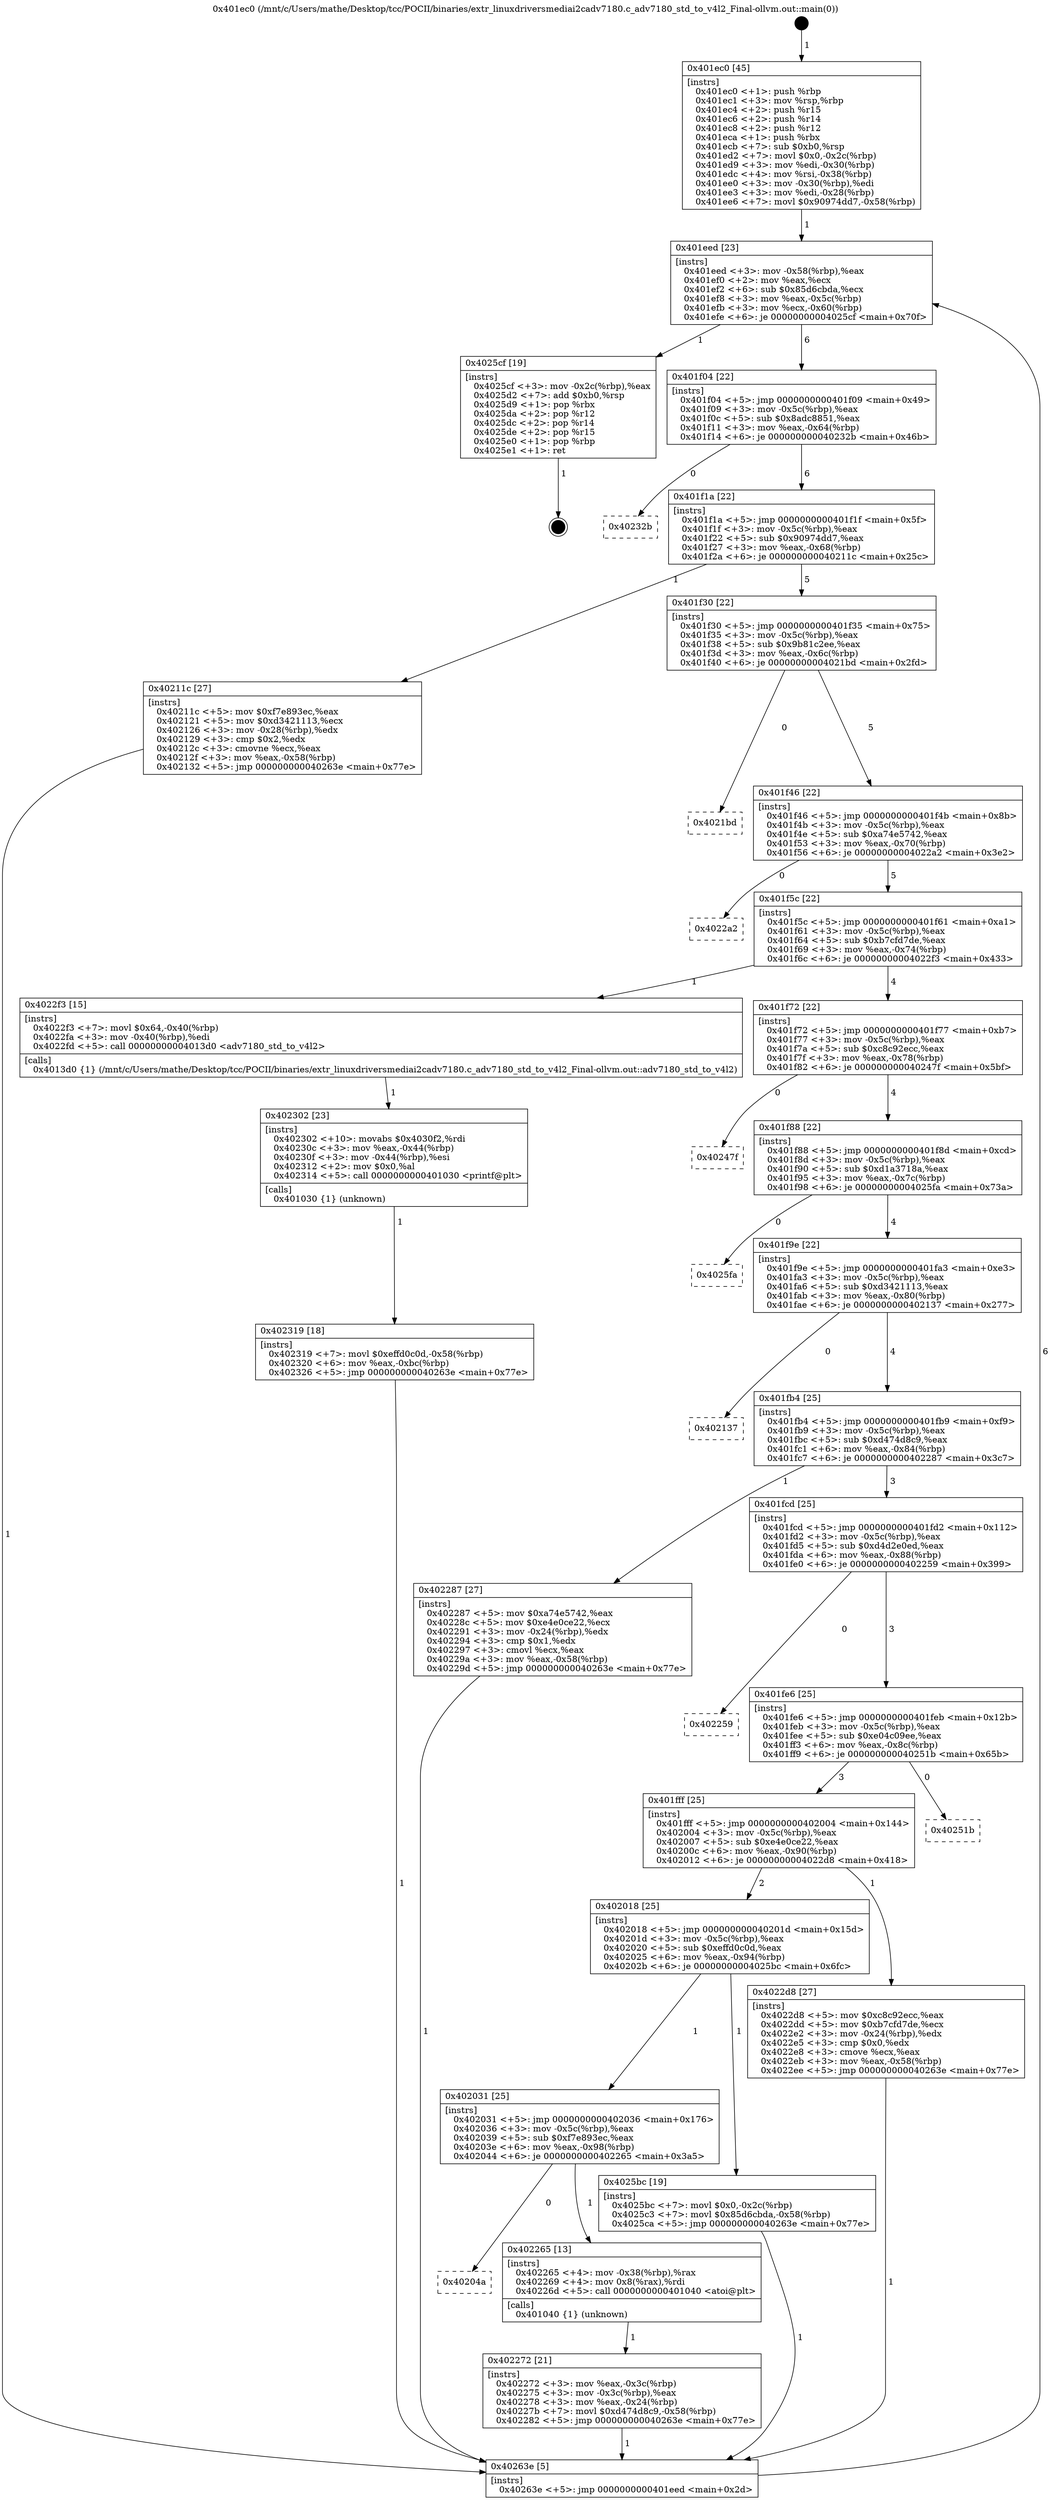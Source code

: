 digraph "0x401ec0" {
  label = "0x401ec0 (/mnt/c/Users/mathe/Desktop/tcc/POCII/binaries/extr_linuxdriversmediai2cadv7180.c_adv7180_std_to_v4l2_Final-ollvm.out::main(0))"
  labelloc = "t"
  node[shape=record]

  Entry [label="",width=0.3,height=0.3,shape=circle,fillcolor=black,style=filled]
  "0x401eed" [label="{
     0x401eed [23]\l
     | [instrs]\l
     &nbsp;&nbsp;0x401eed \<+3\>: mov -0x58(%rbp),%eax\l
     &nbsp;&nbsp;0x401ef0 \<+2\>: mov %eax,%ecx\l
     &nbsp;&nbsp;0x401ef2 \<+6\>: sub $0x85d6cbda,%ecx\l
     &nbsp;&nbsp;0x401ef8 \<+3\>: mov %eax,-0x5c(%rbp)\l
     &nbsp;&nbsp;0x401efb \<+3\>: mov %ecx,-0x60(%rbp)\l
     &nbsp;&nbsp;0x401efe \<+6\>: je 00000000004025cf \<main+0x70f\>\l
  }"]
  "0x4025cf" [label="{
     0x4025cf [19]\l
     | [instrs]\l
     &nbsp;&nbsp;0x4025cf \<+3\>: mov -0x2c(%rbp),%eax\l
     &nbsp;&nbsp;0x4025d2 \<+7\>: add $0xb0,%rsp\l
     &nbsp;&nbsp;0x4025d9 \<+1\>: pop %rbx\l
     &nbsp;&nbsp;0x4025da \<+2\>: pop %r12\l
     &nbsp;&nbsp;0x4025dc \<+2\>: pop %r14\l
     &nbsp;&nbsp;0x4025de \<+2\>: pop %r15\l
     &nbsp;&nbsp;0x4025e0 \<+1\>: pop %rbp\l
     &nbsp;&nbsp;0x4025e1 \<+1\>: ret\l
  }"]
  "0x401f04" [label="{
     0x401f04 [22]\l
     | [instrs]\l
     &nbsp;&nbsp;0x401f04 \<+5\>: jmp 0000000000401f09 \<main+0x49\>\l
     &nbsp;&nbsp;0x401f09 \<+3\>: mov -0x5c(%rbp),%eax\l
     &nbsp;&nbsp;0x401f0c \<+5\>: sub $0x8adc8851,%eax\l
     &nbsp;&nbsp;0x401f11 \<+3\>: mov %eax,-0x64(%rbp)\l
     &nbsp;&nbsp;0x401f14 \<+6\>: je 000000000040232b \<main+0x46b\>\l
  }"]
  Exit [label="",width=0.3,height=0.3,shape=circle,fillcolor=black,style=filled,peripheries=2]
  "0x40232b" [label="{
     0x40232b\l
  }", style=dashed]
  "0x401f1a" [label="{
     0x401f1a [22]\l
     | [instrs]\l
     &nbsp;&nbsp;0x401f1a \<+5\>: jmp 0000000000401f1f \<main+0x5f\>\l
     &nbsp;&nbsp;0x401f1f \<+3\>: mov -0x5c(%rbp),%eax\l
     &nbsp;&nbsp;0x401f22 \<+5\>: sub $0x90974dd7,%eax\l
     &nbsp;&nbsp;0x401f27 \<+3\>: mov %eax,-0x68(%rbp)\l
     &nbsp;&nbsp;0x401f2a \<+6\>: je 000000000040211c \<main+0x25c\>\l
  }"]
  "0x402319" [label="{
     0x402319 [18]\l
     | [instrs]\l
     &nbsp;&nbsp;0x402319 \<+7\>: movl $0xeffd0c0d,-0x58(%rbp)\l
     &nbsp;&nbsp;0x402320 \<+6\>: mov %eax,-0xbc(%rbp)\l
     &nbsp;&nbsp;0x402326 \<+5\>: jmp 000000000040263e \<main+0x77e\>\l
  }"]
  "0x40211c" [label="{
     0x40211c [27]\l
     | [instrs]\l
     &nbsp;&nbsp;0x40211c \<+5\>: mov $0xf7e893ec,%eax\l
     &nbsp;&nbsp;0x402121 \<+5\>: mov $0xd3421113,%ecx\l
     &nbsp;&nbsp;0x402126 \<+3\>: mov -0x28(%rbp),%edx\l
     &nbsp;&nbsp;0x402129 \<+3\>: cmp $0x2,%edx\l
     &nbsp;&nbsp;0x40212c \<+3\>: cmovne %ecx,%eax\l
     &nbsp;&nbsp;0x40212f \<+3\>: mov %eax,-0x58(%rbp)\l
     &nbsp;&nbsp;0x402132 \<+5\>: jmp 000000000040263e \<main+0x77e\>\l
  }"]
  "0x401f30" [label="{
     0x401f30 [22]\l
     | [instrs]\l
     &nbsp;&nbsp;0x401f30 \<+5\>: jmp 0000000000401f35 \<main+0x75\>\l
     &nbsp;&nbsp;0x401f35 \<+3\>: mov -0x5c(%rbp),%eax\l
     &nbsp;&nbsp;0x401f38 \<+5\>: sub $0x9b81c2ee,%eax\l
     &nbsp;&nbsp;0x401f3d \<+3\>: mov %eax,-0x6c(%rbp)\l
     &nbsp;&nbsp;0x401f40 \<+6\>: je 00000000004021bd \<main+0x2fd\>\l
  }"]
  "0x40263e" [label="{
     0x40263e [5]\l
     | [instrs]\l
     &nbsp;&nbsp;0x40263e \<+5\>: jmp 0000000000401eed \<main+0x2d\>\l
  }"]
  "0x401ec0" [label="{
     0x401ec0 [45]\l
     | [instrs]\l
     &nbsp;&nbsp;0x401ec0 \<+1\>: push %rbp\l
     &nbsp;&nbsp;0x401ec1 \<+3\>: mov %rsp,%rbp\l
     &nbsp;&nbsp;0x401ec4 \<+2\>: push %r15\l
     &nbsp;&nbsp;0x401ec6 \<+2\>: push %r14\l
     &nbsp;&nbsp;0x401ec8 \<+2\>: push %r12\l
     &nbsp;&nbsp;0x401eca \<+1\>: push %rbx\l
     &nbsp;&nbsp;0x401ecb \<+7\>: sub $0xb0,%rsp\l
     &nbsp;&nbsp;0x401ed2 \<+7\>: movl $0x0,-0x2c(%rbp)\l
     &nbsp;&nbsp;0x401ed9 \<+3\>: mov %edi,-0x30(%rbp)\l
     &nbsp;&nbsp;0x401edc \<+4\>: mov %rsi,-0x38(%rbp)\l
     &nbsp;&nbsp;0x401ee0 \<+3\>: mov -0x30(%rbp),%edi\l
     &nbsp;&nbsp;0x401ee3 \<+3\>: mov %edi,-0x28(%rbp)\l
     &nbsp;&nbsp;0x401ee6 \<+7\>: movl $0x90974dd7,-0x58(%rbp)\l
  }"]
  "0x402302" [label="{
     0x402302 [23]\l
     | [instrs]\l
     &nbsp;&nbsp;0x402302 \<+10\>: movabs $0x4030f2,%rdi\l
     &nbsp;&nbsp;0x40230c \<+3\>: mov %eax,-0x44(%rbp)\l
     &nbsp;&nbsp;0x40230f \<+3\>: mov -0x44(%rbp),%esi\l
     &nbsp;&nbsp;0x402312 \<+2\>: mov $0x0,%al\l
     &nbsp;&nbsp;0x402314 \<+5\>: call 0000000000401030 \<printf@plt\>\l
     | [calls]\l
     &nbsp;&nbsp;0x401030 \{1\} (unknown)\l
  }"]
  "0x4021bd" [label="{
     0x4021bd\l
  }", style=dashed]
  "0x401f46" [label="{
     0x401f46 [22]\l
     | [instrs]\l
     &nbsp;&nbsp;0x401f46 \<+5\>: jmp 0000000000401f4b \<main+0x8b\>\l
     &nbsp;&nbsp;0x401f4b \<+3\>: mov -0x5c(%rbp),%eax\l
     &nbsp;&nbsp;0x401f4e \<+5\>: sub $0xa74e5742,%eax\l
     &nbsp;&nbsp;0x401f53 \<+3\>: mov %eax,-0x70(%rbp)\l
     &nbsp;&nbsp;0x401f56 \<+6\>: je 00000000004022a2 \<main+0x3e2\>\l
  }"]
  "0x402272" [label="{
     0x402272 [21]\l
     | [instrs]\l
     &nbsp;&nbsp;0x402272 \<+3\>: mov %eax,-0x3c(%rbp)\l
     &nbsp;&nbsp;0x402275 \<+3\>: mov -0x3c(%rbp),%eax\l
     &nbsp;&nbsp;0x402278 \<+3\>: mov %eax,-0x24(%rbp)\l
     &nbsp;&nbsp;0x40227b \<+7\>: movl $0xd474d8c9,-0x58(%rbp)\l
     &nbsp;&nbsp;0x402282 \<+5\>: jmp 000000000040263e \<main+0x77e\>\l
  }"]
  "0x4022a2" [label="{
     0x4022a2\l
  }", style=dashed]
  "0x401f5c" [label="{
     0x401f5c [22]\l
     | [instrs]\l
     &nbsp;&nbsp;0x401f5c \<+5\>: jmp 0000000000401f61 \<main+0xa1\>\l
     &nbsp;&nbsp;0x401f61 \<+3\>: mov -0x5c(%rbp),%eax\l
     &nbsp;&nbsp;0x401f64 \<+5\>: sub $0xb7cfd7de,%eax\l
     &nbsp;&nbsp;0x401f69 \<+3\>: mov %eax,-0x74(%rbp)\l
     &nbsp;&nbsp;0x401f6c \<+6\>: je 00000000004022f3 \<main+0x433\>\l
  }"]
  "0x40204a" [label="{
     0x40204a\l
  }", style=dashed]
  "0x4022f3" [label="{
     0x4022f3 [15]\l
     | [instrs]\l
     &nbsp;&nbsp;0x4022f3 \<+7\>: movl $0x64,-0x40(%rbp)\l
     &nbsp;&nbsp;0x4022fa \<+3\>: mov -0x40(%rbp),%edi\l
     &nbsp;&nbsp;0x4022fd \<+5\>: call 00000000004013d0 \<adv7180_std_to_v4l2\>\l
     | [calls]\l
     &nbsp;&nbsp;0x4013d0 \{1\} (/mnt/c/Users/mathe/Desktop/tcc/POCII/binaries/extr_linuxdriversmediai2cadv7180.c_adv7180_std_to_v4l2_Final-ollvm.out::adv7180_std_to_v4l2)\l
  }"]
  "0x401f72" [label="{
     0x401f72 [22]\l
     | [instrs]\l
     &nbsp;&nbsp;0x401f72 \<+5\>: jmp 0000000000401f77 \<main+0xb7\>\l
     &nbsp;&nbsp;0x401f77 \<+3\>: mov -0x5c(%rbp),%eax\l
     &nbsp;&nbsp;0x401f7a \<+5\>: sub $0xc8c92ecc,%eax\l
     &nbsp;&nbsp;0x401f7f \<+3\>: mov %eax,-0x78(%rbp)\l
     &nbsp;&nbsp;0x401f82 \<+6\>: je 000000000040247f \<main+0x5bf\>\l
  }"]
  "0x402265" [label="{
     0x402265 [13]\l
     | [instrs]\l
     &nbsp;&nbsp;0x402265 \<+4\>: mov -0x38(%rbp),%rax\l
     &nbsp;&nbsp;0x402269 \<+4\>: mov 0x8(%rax),%rdi\l
     &nbsp;&nbsp;0x40226d \<+5\>: call 0000000000401040 \<atoi@plt\>\l
     | [calls]\l
     &nbsp;&nbsp;0x401040 \{1\} (unknown)\l
  }"]
  "0x40247f" [label="{
     0x40247f\l
  }", style=dashed]
  "0x401f88" [label="{
     0x401f88 [22]\l
     | [instrs]\l
     &nbsp;&nbsp;0x401f88 \<+5\>: jmp 0000000000401f8d \<main+0xcd\>\l
     &nbsp;&nbsp;0x401f8d \<+3\>: mov -0x5c(%rbp),%eax\l
     &nbsp;&nbsp;0x401f90 \<+5\>: sub $0xd1a3718a,%eax\l
     &nbsp;&nbsp;0x401f95 \<+3\>: mov %eax,-0x7c(%rbp)\l
     &nbsp;&nbsp;0x401f98 \<+6\>: je 00000000004025fa \<main+0x73a\>\l
  }"]
  "0x402031" [label="{
     0x402031 [25]\l
     | [instrs]\l
     &nbsp;&nbsp;0x402031 \<+5\>: jmp 0000000000402036 \<main+0x176\>\l
     &nbsp;&nbsp;0x402036 \<+3\>: mov -0x5c(%rbp),%eax\l
     &nbsp;&nbsp;0x402039 \<+5\>: sub $0xf7e893ec,%eax\l
     &nbsp;&nbsp;0x40203e \<+6\>: mov %eax,-0x98(%rbp)\l
     &nbsp;&nbsp;0x402044 \<+6\>: je 0000000000402265 \<main+0x3a5\>\l
  }"]
  "0x4025fa" [label="{
     0x4025fa\l
  }", style=dashed]
  "0x401f9e" [label="{
     0x401f9e [22]\l
     | [instrs]\l
     &nbsp;&nbsp;0x401f9e \<+5\>: jmp 0000000000401fa3 \<main+0xe3\>\l
     &nbsp;&nbsp;0x401fa3 \<+3\>: mov -0x5c(%rbp),%eax\l
     &nbsp;&nbsp;0x401fa6 \<+5\>: sub $0xd3421113,%eax\l
     &nbsp;&nbsp;0x401fab \<+3\>: mov %eax,-0x80(%rbp)\l
     &nbsp;&nbsp;0x401fae \<+6\>: je 0000000000402137 \<main+0x277\>\l
  }"]
  "0x4025bc" [label="{
     0x4025bc [19]\l
     | [instrs]\l
     &nbsp;&nbsp;0x4025bc \<+7\>: movl $0x0,-0x2c(%rbp)\l
     &nbsp;&nbsp;0x4025c3 \<+7\>: movl $0x85d6cbda,-0x58(%rbp)\l
     &nbsp;&nbsp;0x4025ca \<+5\>: jmp 000000000040263e \<main+0x77e\>\l
  }"]
  "0x402137" [label="{
     0x402137\l
  }", style=dashed]
  "0x401fb4" [label="{
     0x401fb4 [25]\l
     | [instrs]\l
     &nbsp;&nbsp;0x401fb4 \<+5\>: jmp 0000000000401fb9 \<main+0xf9\>\l
     &nbsp;&nbsp;0x401fb9 \<+3\>: mov -0x5c(%rbp),%eax\l
     &nbsp;&nbsp;0x401fbc \<+5\>: sub $0xd474d8c9,%eax\l
     &nbsp;&nbsp;0x401fc1 \<+6\>: mov %eax,-0x84(%rbp)\l
     &nbsp;&nbsp;0x401fc7 \<+6\>: je 0000000000402287 \<main+0x3c7\>\l
  }"]
  "0x402018" [label="{
     0x402018 [25]\l
     | [instrs]\l
     &nbsp;&nbsp;0x402018 \<+5\>: jmp 000000000040201d \<main+0x15d\>\l
     &nbsp;&nbsp;0x40201d \<+3\>: mov -0x5c(%rbp),%eax\l
     &nbsp;&nbsp;0x402020 \<+5\>: sub $0xeffd0c0d,%eax\l
     &nbsp;&nbsp;0x402025 \<+6\>: mov %eax,-0x94(%rbp)\l
     &nbsp;&nbsp;0x40202b \<+6\>: je 00000000004025bc \<main+0x6fc\>\l
  }"]
  "0x402287" [label="{
     0x402287 [27]\l
     | [instrs]\l
     &nbsp;&nbsp;0x402287 \<+5\>: mov $0xa74e5742,%eax\l
     &nbsp;&nbsp;0x40228c \<+5\>: mov $0xe4e0ce22,%ecx\l
     &nbsp;&nbsp;0x402291 \<+3\>: mov -0x24(%rbp),%edx\l
     &nbsp;&nbsp;0x402294 \<+3\>: cmp $0x1,%edx\l
     &nbsp;&nbsp;0x402297 \<+3\>: cmovl %ecx,%eax\l
     &nbsp;&nbsp;0x40229a \<+3\>: mov %eax,-0x58(%rbp)\l
     &nbsp;&nbsp;0x40229d \<+5\>: jmp 000000000040263e \<main+0x77e\>\l
  }"]
  "0x401fcd" [label="{
     0x401fcd [25]\l
     | [instrs]\l
     &nbsp;&nbsp;0x401fcd \<+5\>: jmp 0000000000401fd2 \<main+0x112\>\l
     &nbsp;&nbsp;0x401fd2 \<+3\>: mov -0x5c(%rbp),%eax\l
     &nbsp;&nbsp;0x401fd5 \<+5\>: sub $0xd4d2e0ed,%eax\l
     &nbsp;&nbsp;0x401fda \<+6\>: mov %eax,-0x88(%rbp)\l
     &nbsp;&nbsp;0x401fe0 \<+6\>: je 0000000000402259 \<main+0x399\>\l
  }"]
  "0x4022d8" [label="{
     0x4022d8 [27]\l
     | [instrs]\l
     &nbsp;&nbsp;0x4022d8 \<+5\>: mov $0xc8c92ecc,%eax\l
     &nbsp;&nbsp;0x4022dd \<+5\>: mov $0xb7cfd7de,%ecx\l
     &nbsp;&nbsp;0x4022e2 \<+3\>: mov -0x24(%rbp),%edx\l
     &nbsp;&nbsp;0x4022e5 \<+3\>: cmp $0x0,%edx\l
     &nbsp;&nbsp;0x4022e8 \<+3\>: cmove %ecx,%eax\l
     &nbsp;&nbsp;0x4022eb \<+3\>: mov %eax,-0x58(%rbp)\l
     &nbsp;&nbsp;0x4022ee \<+5\>: jmp 000000000040263e \<main+0x77e\>\l
  }"]
  "0x402259" [label="{
     0x402259\l
  }", style=dashed]
  "0x401fe6" [label="{
     0x401fe6 [25]\l
     | [instrs]\l
     &nbsp;&nbsp;0x401fe6 \<+5\>: jmp 0000000000401feb \<main+0x12b\>\l
     &nbsp;&nbsp;0x401feb \<+3\>: mov -0x5c(%rbp),%eax\l
     &nbsp;&nbsp;0x401fee \<+5\>: sub $0xe04c09ee,%eax\l
     &nbsp;&nbsp;0x401ff3 \<+6\>: mov %eax,-0x8c(%rbp)\l
     &nbsp;&nbsp;0x401ff9 \<+6\>: je 000000000040251b \<main+0x65b\>\l
  }"]
  "0x401fff" [label="{
     0x401fff [25]\l
     | [instrs]\l
     &nbsp;&nbsp;0x401fff \<+5\>: jmp 0000000000402004 \<main+0x144\>\l
     &nbsp;&nbsp;0x402004 \<+3\>: mov -0x5c(%rbp),%eax\l
     &nbsp;&nbsp;0x402007 \<+5\>: sub $0xe4e0ce22,%eax\l
     &nbsp;&nbsp;0x40200c \<+6\>: mov %eax,-0x90(%rbp)\l
     &nbsp;&nbsp;0x402012 \<+6\>: je 00000000004022d8 \<main+0x418\>\l
  }"]
  "0x40251b" [label="{
     0x40251b\l
  }", style=dashed]
  Entry -> "0x401ec0" [label=" 1"]
  "0x401eed" -> "0x4025cf" [label=" 1"]
  "0x401eed" -> "0x401f04" [label=" 6"]
  "0x4025cf" -> Exit [label=" 1"]
  "0x401f04" -> "0x40232b" [label=" 0"]
  "0x401f04" -> "0x401f1a" [label=" 6"]
  "0x4025bc" -> "0x40263e" [label=" 1"]
  "0x401f1a" -> "0x40211c" [label=" 1"]
  "0x401f1a" -> "0x401f30" [label=" 5"]
  "0x40211c" -> "0x40263e" [label=" 1"]
  "0x401ec0" -> "0x401eed" [label=" 1"]
  "0x40263e" -> "0x401eed" [label=" 6"]
  "0x402319" -> "0x40263e" [label=" 1"]
  "0x401f30" -> "0x4021bd" [label=" 0"]
  "0x401f30" -> "0x401f46" [label=" 5"]
  "0x402302" -> "0x402319" [label=" 1"]
  "0x401f46" -> "0x4022a2" [label=" 0"]
  "0x401f46" -> "0x401f5c" [label=" 5"]
  "0x4022f3" -> "0x402302" [label=" 1"]
  "0x401f5c" -> "0x4022f3" [label=" 1"]
  "0x401f5c" -> "0x401f72" [label=" 4"]
  "0x4022d8" -> "0x40263e" [label=" 1"]
  "0x401f72" -> "0x40247f" [label=" 0"]
  "0x401f72" -> "0x401f88" [label=" 4"]
  "0x402287" -> "0x40263e" [label=" 1"]
  "0x401f88" -> "0x4025fa" [label=" 0"]
  "0x401f88" -> "0x401f9e" [label=" 4"]
  "0x402265" -> "0x402272" [label=" 1"]
  "0x401f9e" -> "0x402137" [label=" 0"]
  "0x401f9e" -> "0x401fb4" [label=" 4"]
  "0x402031" -> "0x40204a" [label=" 0"]
  "0x401fb4" -> "0x402287" [label=" 1"]
  "0x401fb4" -> "0x401fcd" [label=" 3"]
  "0x402272" -> "0x40263e" [label=" 1"]
  "0x401fcd" -> "0x402259" [label=" 0"]
  "0x401fcd" -> "0x401fe6" [label=" 3"]
  "0x402018" -> "0x402031" [label=" 1"]
  "0x401fe6" -> "0x40251b" [label=" 0"]
  "0x401fe6" -> "0x401fff" [label=" 3"]
  "0x402018" -> "0x4025bc" [label=" 1"]
  "0x401fff" -> "0x4022d8" [label=" 1"]
  "0x401fff" -> "0x402018" [label=" 2"]
  "0x402031" -> "0x402265" [label=" 1"]
}
